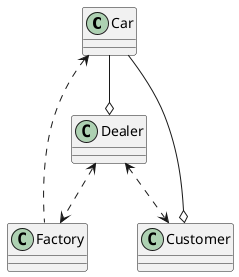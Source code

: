 Composition *--
Aggregation o--
Extension <|--
Instantiates -.>
@startuml

class Car{}
class Factory{}
class Dealer{}
class Customer{}

Car --o Customer
Car --o Dealer
Car <.- Factory
Dealer <.->  Customer
Dealer <-.> Factory



@enduml